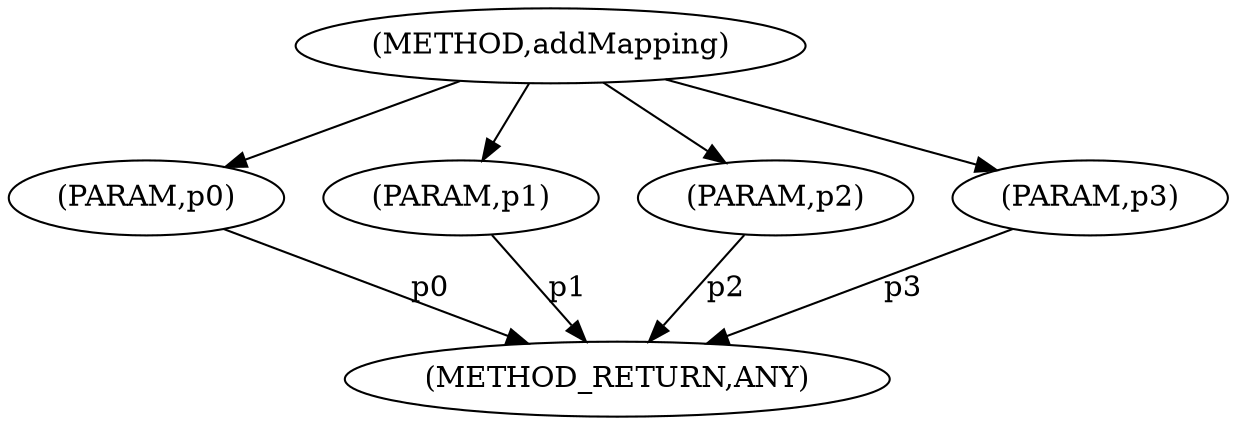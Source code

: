digraph "addMapping" {  
"6213" [label = <(METHOD,addMapping)> ]
"6219" [label = <(METHOD_RETURN,ANY)> ]
"6214" [label = <(PARAM,p0)> ]
"6215" [label = <(PARAM,p1)> ]
"6216" [label = <(PARAM,p2)> ]
"6217" [label = <(PARAM,p3)> ]
  "6214" -> "6219"  [ label = "p0"] 
  "6215" -> "6219"  [ label = "p1"] 
  "6216" -> "6219"  [ label = "p2"] 
  "6217" -> "6219"  [ label = "p3"] 
  "6213" -> "6214" 
  "6213" -> "6215" 
  "6213" -> "6216" 
  "6213" -> "6217" 
}
